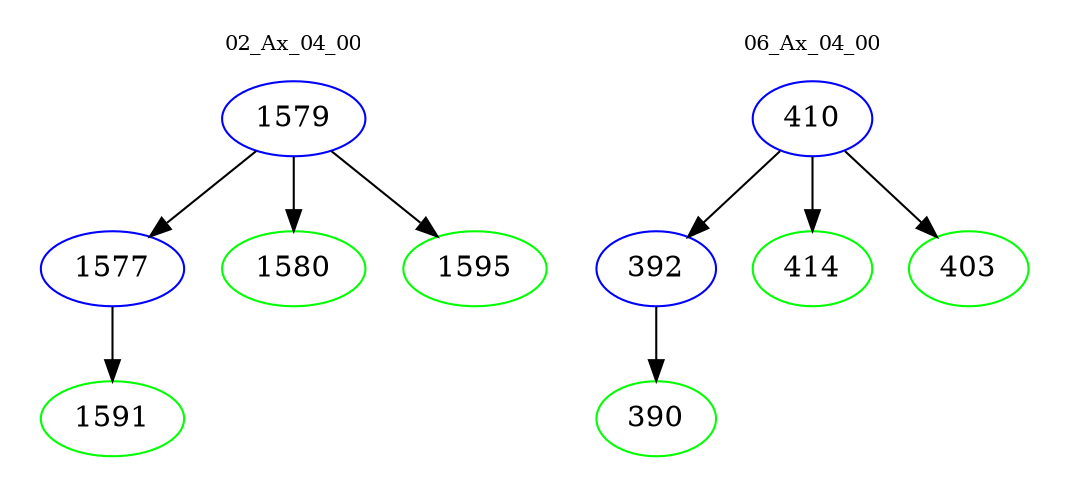 digraph{
subgraph cluster_0 {
color = white
label = "02_Ax_04_00";
fontsize=10;
T0_1579 [label="1579", color="blue"]
T0_1579 -> T0_1577 [color="black"]
T0_1577 [label="1577", color="blue"]
T0_1577 -> T0_1591 [color="black"]
T0_1591 [label="1591", color="green"]
T0_1579 -> T0_1580 [color="black"]
T0_1580 [label="1580", color="green"]
T0_1579 -> T0_1595 [color="black"]
T0_1595 [label="1595", color="green"]
}
subgraph cluster_1 {
color = white
label = "06_Ax_04_00";
fontsize=10;
T1_410 [label="410", color="blue"]
T1_410 -> T1_392 [color="black"]
T1_392 [label="392", color="blue"]
T1_392 -> T1_390 [color="black"]
T1_390 [label="390", color="green"]
T1_410 -> T1_414 [color="black"]
T1_414 [label="414", color="green"]
T1_410 -> T1_403 [color="black"]
T1_403 [label="403", color="green"]
}
}
